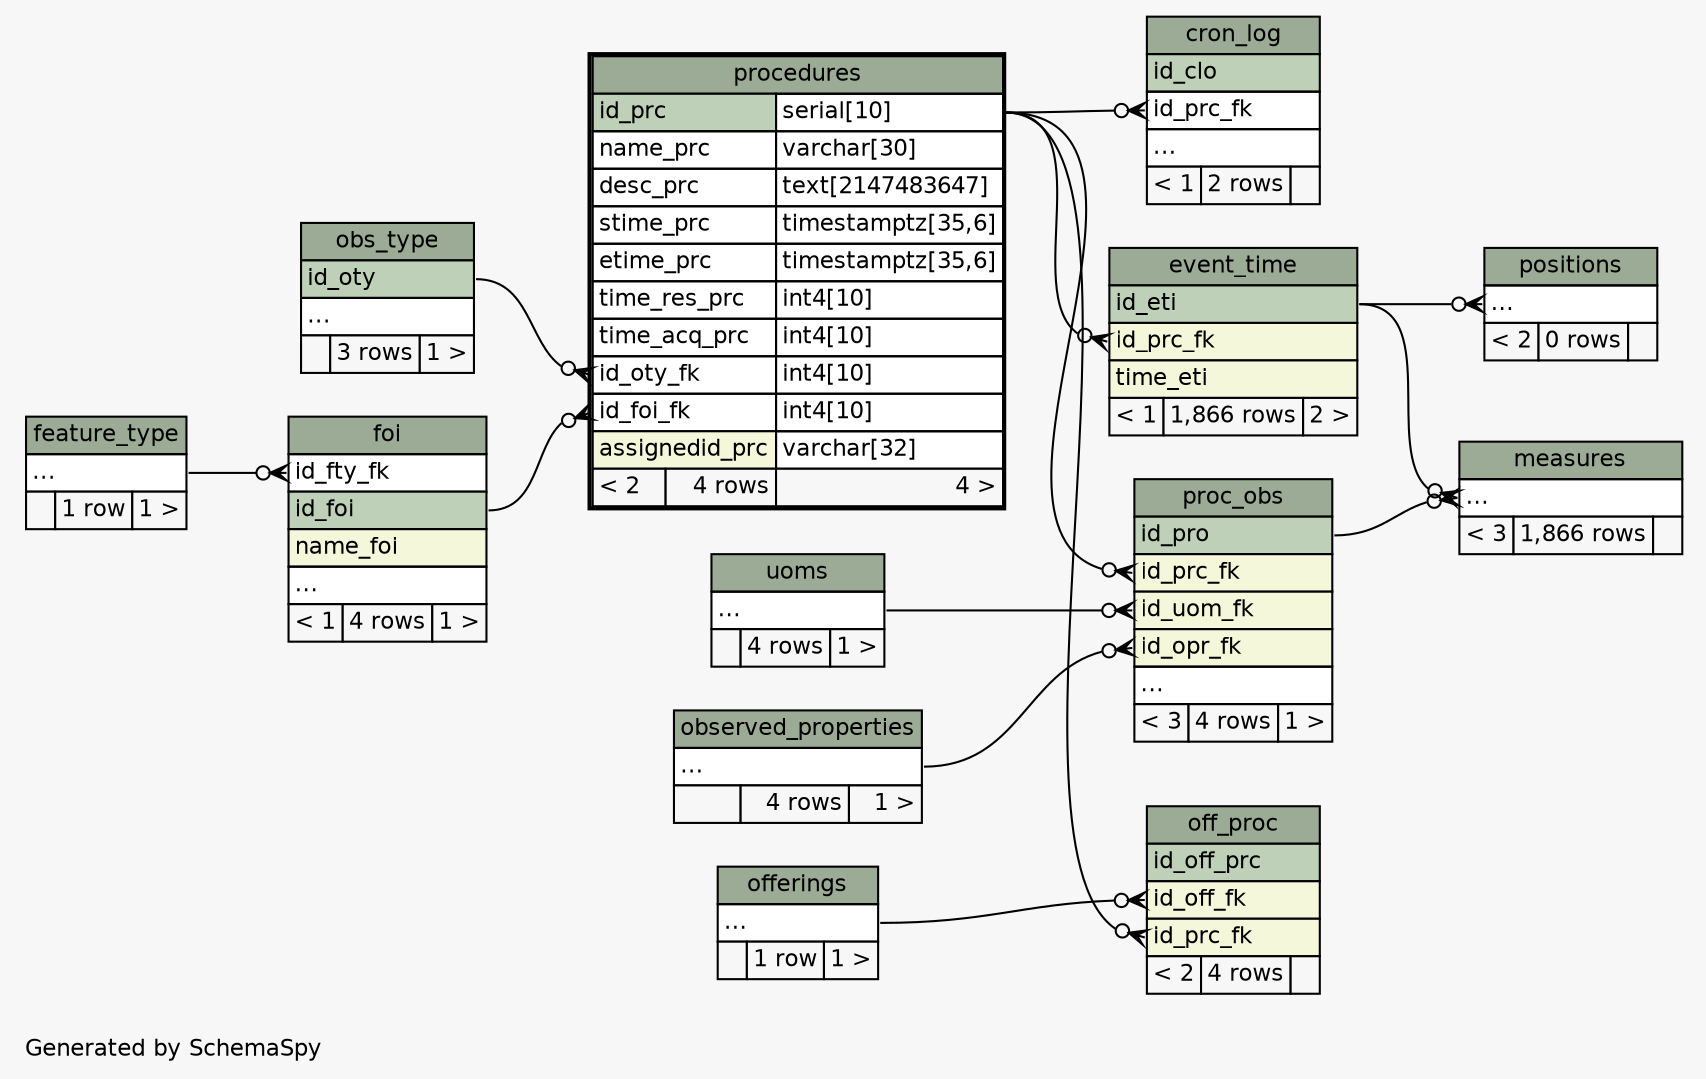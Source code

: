 // dot 2.36.0 on Linux 3.16.7-031607-generic
// SchemaSpy rev Unknown
digraph "twoDegreesRelationshipsDiagram" {
  graph [
    rankdir="RL"
    bgcolor="#f7f7f7"
    label="\nGenerated by SchemaSpy"
    labeljust="l"
    nodesep="0.18"
    ranksep="0.46"
    fontname="Helvetica"
    fontsize="11"
  ];
  node [
    fontname="Helvetica"
    fontsize="11"
    shape="plaintext"
  ];
  edge [
    arrowsize="0.8"
  ];
  "cron_log":"id_prc_fk":w -> "procedures":"id_prc.type":e [arrowhead=none dir=back arrowtail=crowodot];
  "event_time":"id_prc_fk":w -> "procedures":"id_prc.type":e [arrowhead=none dir=back arrowtail=crowodot];
  "foi":"id_fty_fk":w -> "feature_type":"elipses":e [arrowhead=none dir=back arrowtail=crowodot];
  "measures":"elipses":w -> "event_time":"id_eti":e [arrowhead=none dir=back arrowtail=crowodot];
  "measures":"elipses":w -> "proc_obs":"id_pro":e [arrowhead=none dir=back arrowtail=crowodot];
  "off_proc":"id_off_fk":w -> "offerings":"elipses":e [arrowhead=none dir=back arrowtail=crowodot];
  "off_proc":"id_prc_fk":w -> "procedures":"id_prc.type":e [arrowhead=none dir=back arrowtail=crowodot];
  "positions":"elipses":w -> "event_time":"id_eti":e [arrowhead=none dir=back arrowtail=crowodot];
  "proc_obs":"id_opr_fk":w -> "observed_properties":"elipses":e [arrowhead=none dir=back arrowtail=crowodot];
  "proc_obs":"id_prc_fk":w -> "procedures":"id_prc.type":e [arrowhead=none dir=back arrowtail=crowodot];
  "proc_obs":"id_uom_fk":w -> "uoms":"elipses":e [arrowhead=none dir=back arrowtail=crowodot];
  "procedures":"id_foi_fk":w -> "foi":"id_foi":e [arrowhead=none dir=back arrowtail=crowodot];
  "procedures":"id_oty_fk":w -> "obs_type":"id_oty":e [arrowhead=none dir=back arrowtail=crowodot];
  "cron_log" [
    label=<
    <TABLE BORDER="0" CELLBORDER="1" CELLSPACING="0" BGCOLOR="#ffffff">
      <TR><TD COLSPAN="3" BGCOLOR="#9bab96" ALIGN="CENTER">cron_log</TD></TR>
      <TR><TD PORT="id_clo" COLSPAN="3" BGCOLOR="#bed1b8" ALIGN="LEFT">id_clo</TD></TR>
      <TR><TD PORT="id_prc_fk" COLSPAN="3" ALIGN="LEFT">id_prc_fk</TD></TR>
      <TR><TD PORT="elipses" COLSPAN="3" ALIGN="LEFT">...</TD></TR>
      <TR><TD ALIGN="LEFT" BGCOLOR="#f7f7f7">&lt; 1</TD><TD ALIGN="RIGHT" BGCOLOR="#f7f7f7">2 rows</TD><TD ALIGN="RIGHT" BGCOLOR="#f7f7f7">  </TD></TR>
    </TABLE>>
    URL="cron_log.html"
    tooltip="cron_log"
  ];
  "event_time" [
    label=<
    <TABLE BORDER="0" CELLBORDER="1" CELLSPACING="0" BGCOLOR="#ffffff">
      <TR><TD COLSPAN="3" BGCOLOR="#9bab96" ALIGN="CENTER">event_time</TD></TR>
      <TR><TD PORT="id_eti" COLSPAN="3" BGCOLOR="#bed1b8" ALIGN="LEFT">id_eti</TD></TR>
      <TR><TD PORT="id_prc_fk" COLSPAN="3" BGCOLOR="#f4f7da" ALIGN="LEFT">id_prc_fk</TD></TR>
      <TR><TD PORT="time_eti" COLSPAN="3" BGCOLOR="#f4f7da" ALIGN="LEFT">time_eti</TD></TR>
      <TR><TD ALIGN="LEFT" BGCOLOR="#f7f7f7">&lt; 1</TD><TD ALIGN="RIGHT" BGCOLOR="#f7f7f7">1,866 rows</TD><TD ALIGN="RIGHT" BGCOLOR="#f7f7f7">2 &gt;</TD></TR>
    </TABLE>>
    URL="event_time.html"
    tooltip="event_time"
  ];
  "feature_type" [
    label=<
    <TABLE BORDER="0" CELLBORDER="1" CELLSPACING="0" BGCOLOR="#ffffff">
      <TR><TD COLSPAN="3" BGCOLOR="#9bab96" ALIGN="CENTER">feature_type</TD></TR>
      <TR><TD PORT="elipses" COLSPAN="3" ALIGN="LEFT">...</TD></TR>
      <TR><TD ALIGN="LEFT" BGCOLOR="#f7f7f7">  </TD><TD ALIGN="RIGHT" BGCOLOR="#f7f7f7">1 row</TD><TD ALIGN="RIGHT" BGCOLOR="#f7f7f7">1 &gt;</TD></TR>
    </TABLE>>
    URL="feature_type.html"
    tooltip="feature_type"
  ];
  "foi" [
    label=<
    <TABLE BORDER="0" CELLBORDER="1" CELLSPACING="0" BGCOLOR="#ffffff">
      <TR><TD COLSPAN="3" BGCOLOR="#9bab96" ALIGN="CENTER">foi</TD></TR>
      <TR><TD PORT="id_fty_fk" COLSPAN="3" ALIGN="LEFT">id_fty_fk</TD></TR>
      <TR><TD PORT="id_foi" COLSPAN="3" BGCOLOR="#bed1b8" ALIGN="LEFT">id_foi</TD></TR>
      <TR><TD PORT="name_foi" COLSPAN="3" BGCOLOR="#f4f7da" ALIGN="LEFT">name_foi</TD></TR>
      <TR><TD PORT="elipses" COLSPAN="3" ALIGN="LEFT">...</TD></TR>
      <TR><TD ALIGN="LEFT" BGCOLOR="#f7f7f7">&lt; 1</TD><TD ALIGN="RIGHT" BGCOLOR="#f7f7f7">4 rows</TD><TD ALIGN="RIGHT" BGCOLOR="#f7f7f7">1 &gt;</TD></TR>
    </TABLE>>
    URL="foi.html"
    tooltip="foi"
  ];
  "measures" [
    label=<
    <TABLE BORDER="0" CELLBORDER="1" CELLSPACING="0" BGCOLOR="#ffffff">
      <TR><TD COLSPAN="3" BGCOLOR="#9bab96" ALIGN="CENTER">measures</TD></TR>
      <TR><TD PORT="elipses" COLSPAN="3" ALIGN="LEFT">...</TD></TR>
      <TR><TD ALIGN="LEFT" BGCOLOR="#f7f7f7">&lt; 3</TD><TD ALIGN="RIGHT" BGCOLOR="#f7f7f7">1,866 rows</TD><TD ALIGN="RIGHT" BGCOLOR="#f7f7f7">  </TD></TR>
    </TABLE>>
    URL="measures.html"
    tooltip="measures"
  ];
  "obs_type" [
    label=<
    <TABLE BORDER="0" CELLBORDER="1" CELLSPACING="0" BGCOLOR="#ffffff">
      <TR><TD COLSPAN="3" BGCOLOR="#9bab96" ALIGN="CENTER">obs_type</TD></TR>
      <TR><TD PORT="id_oty" COLSPAN="3" BGCOLOR="#bed1b8" ALIGN="LEFT">id_oty</TD></TR>
      <TR><TD PORT="elipses" COLSPAN="3" ALIGN="LEFT">...</TD></TR>
      <TR><TD ALIGN="LEFT" BGCOLOR="#f7f7f7">  </TD><TD ALIGN="RIGHT" BGCOLOR="#f7f7f7">3 rows</TD><TD ALIGN="RIGHT" BGCOLOR="#f7f7f7">1 &gt;</TD></TR>
    </TABLE>>
    URL="obs_type.html"
    tooltip="obs_type"
  ];
  "observed_properties" [
    label=<
    <TABLE BORDER="0" CELLBORDER="1" CELLSPACING="0" BGCOLOR="#ffffff">
      <TR><TD COLSPAN="3" BGCOLOR="#9bab96" ALIGN="CENTER">observed_properties</TD></TR>
      <TR><TD PORT="elipses" COLSPAN="3" ALIGN="LEFT">...</TD></TR>
      <TR><TD ALIGN="LEFT" BGCOLOR="#f7f7f7">  </TD><TD ALIGN="RIGHT" BGCOLOR="#f7f7f7">4 rows</TD><TD ALIGN="RIGHT" BGCOLOR="#f7f7f7">1 &gt;</TD></TR>
    </TABLE>>
    URL="observed_properties.html"
    tooltip="observed_properties"
  ];
  "off_proc" [
    label=<
    <TABLE BORDER="0" CELLBORDER="1" CELLSPACING="0" BGCOLOR="#ffffff">
      <TR><TD COLSPAN="3" BGCOLOR="#9bab96" ALIGN="CENTER">off_proc</TD></TR>
      <TR><TD PORT="id_off_prc" COLSPAN="3" BGCOLOR="#bed1b8" ALIGN="LEFT">id_off_prc</TD></TR>
      <TR><TD PORT="id_off_fk" COLSPAN="3" BGCOLOR="#f4f7da" ALIGN="LEFT">id_off_fk</TD></TR>
      <TR><TD PORT="id_prc_fk" COLSPAN="3" BGCOLOR="#f4f7da" ALIGN="LEFT">id_prc_fk</TD></TR>
      <TR><TD ALIGN="LEFT" BGCOLOR="#f7f7f7">&lt; 2</TD><TD ALIGN="RIGHT" BGCOLOR="#f7f7f7">4 rows</TD><TD ALIGN="RIGHT" BGCOLOR="#f7f7f7">  </TD></TR>
    </TABLE>>
    URL="off_proc.html"
    tooltip="off_proc"
  ];
  "offerings" [
    label=<
    <TABLE BORDER="0" CELLBORDER="1" CELLSPACING="0" BGCOLOR="#ffffff">
      <TR><TD COLSPAN="3" BGCOLOR="#9bab96" ALIGN="CENTER">offerings</TD></TR>
      <TR><TD PORT="elipses" COLSPAN="3" ALIGN="LEFT">...</TD></TR>
      <TR><TD ALIGN="LEFT" BGCOLOR="#f7f7f7">  </TD><TD ALIGN="RIGHT" BGCOLOR="#f7f7f7">1 row</TD><TD ALIGN="RIGHT" BGCOLOR="#f7f7f7">1 &gt;</TD></TR>
    </TABLE>>
    URL="offerings.html"
    tooltip="offerings"
  ];
  "positions" [
    label=<
    <TABLE BORDER="0" CELLBORDER="1" CELLSPACING="0" BGCOLOR="#ffffff">
      <TR><TD COLSPAN="3" BGCOLOR="#9bab96" ALIGN="CENTER">positions</TD></TR>
      <TR><TD PORT="elipses" COLSPAN="3" ALIGN="LEFT">...</TD></TR>
      <TR><TD ALIGN="LEFT" BGCOLOR="#f7f7f7">&lt; 2</TD><TD ALIGN="RIGHT" BGCOLOR="#f7f7f7">0 rows</TD><TD ALIGN="RIGHT" BGCOLOR="#f7f7f7">  </TD></TR>
    </TABLE>>
    URL="positions.html"
    tooltip="positions"
  ];
  "proc_obs" [
    label=<
    <TABLE BORDER="0" CELLBORDER="1" CELLSPACING="0" BGCOLOR="#ffffff">
      <TR><TD COLSPAN="3" BGCOLOR="#9bab96" ALIGN="CENTER">proc_obs</TD></TR>
      <TR><TD PORT="id_pro" COLSPAN="3" BGCOLOR="#bed1b8" ALIGN="LEFT">id_pro</TD></TR>
      <TR><TD PORT="id_prc_fk" COLSPAN="3" BGCOLOR="#f4f7da" ALIGN="LEFT">id_prc_fk</TD></TR>
      <TR><TD PORT="id_uom_fk" COLSPAN="3" BGCOLOR="#f4f7da" ALIGN="LEFT">id_uom_fk</TD></TR>
      <TR><TD PORT="id_opr_fk" COLSPAN="3" BGCOLOR="#f4f7da" ALIGN="LEFT">id_opr_fk</TD></TR>
      <TR><TD PORT="elipses" COLSPAN="3" ALIGN="LEFT">...</TD></TR>
      <TR><TD ALIGN="LEFT" BGCOLOR="#f7f7f7">&lt; 3</TD><TD ALIGN="RIGHT" BGCOLOR="#f7f7f7">4 rows</TD><TD ALIGN="RIGHT" BGCOLOR="#f7f7f7">1 &gt;</TD></TR>
    </TABLE>>
    URL="proc_obs.html"
    tooltip="proc_obs"
  ];
  "procedures" [
    label=<
    <TABLE BORDER="2" CELLBORDER="1" CELLSPACING="0" BGCOLOR="#ffffff">
      <TR><TD COLSPAN="3" BGCOLOR="#9bab96" ALIGN="CENTER">procedures</TD></TR>
      <TR><TD PORT="id_prc" COLSPAN="2" BGCOLOR="#bed1b8" ALIGN="LEFT">id_prc</TD><TD PORT="id_prc.type" ALIGN="LEFT">serial[10]</TD></TR>
      <TR><TD PORT="name_prc" COLSPAN="2" ALIGN="LEFT">name_prc</TD><TD PORT="name_prc.type" ALIGN="LEFT">varchar[30]</TD></TR>
      <TR><TD PORT="desc_prc" COLSPAN="2" ALIGN="LEFT">desc_prc</TD><TD PORT="desc_prc.type" ALIGN="LEFT">text[2147483647]</TD></TR>
      <TR><TD PORT="stime_prc" COLSPAN="2" ALIGN="LEFT">stime_prc</TD><TD PORT="stime_prc.type" ALIGN="LEFT">timestamptz[35,6]</TD></TR>
      <TR><TD PORT="etime_prc" COLSPAN="2" ALIGN="LEFT">etime_prc</TD><TD PORT="etime_prc.type" ALIGN="LEFT">timestamptz[35,6]</TD></TR>
      <TR><TD PORT="time_res_prc" COLSPAN="2" ALIGN="LEFT">time_res_prc</TD><TD PORT="time_res_prc.type" ALIGN="LEFT">int4[10]</TD></TR>
      <TR><TD PORT="time_acq_prc" COLSPAN="2" ALIGN="LEFT">time_acq_prc</TD><TD PORT="time_acq_prc.type" ALIGN="LEFT">int4[10]</TD></TR>
      <TR><TD PORT="id_oty_fk" COLSPAN="2" ALIGN="LEFT">id_oty_fk</TD><TD PORT="id_oty_fk.type" ALIGN="LEFT">int4[10]</TD></TR>
      <TR><TD PORT="id_foi_fk" COLSPAN="2" ALIGN="LEFT">id_foi_fk</TD><TD PORT="id_foi_fk.type" ALIGN="LEFT">int4[10]</TD></TR>
      <TR><TD PORT="assignedid_prc" COLSPAN="2" BGCOLOR="#f4f7da" ALIGN="LEFT">assignedid_prc</TD><TD PORT="assignedid_prc.type" ALIGN="LEFT">varchar[32]</TD></TR>
      <TR><TD ALIGN="LEFT" BGCOLOR="#f7f7f7">&lt; 2</TD><TD ALIGN="RIGHT" BGCOLOR="#f7f7f7">4 rows</TD><TD ALIGN="RIGHT" BGCOLOR="#f7f7f7">4 &gt;</TD></TR>
    </TABLE>>
    URL="procedures.html"
    tooltip="procedures"
  ];
  "uoms" [
    label=<
    <TABLE BORDER="0" CELLBORDER="1" CELLSPACING="0" BGCOLOR="#ffffff">
      <TR><TD COLSPAN="3" BGCOLOR="#9bab96" ALIGN="CENTER">uoms</TD></TR>
      <TR><TD PORT="elipses" COLSPAN="3" ALIGN="LEFT">...</TD></TR>
      <TR><TD ALIGN="LEFT" BGCOLOR="#f7f7f7">  </TD><TD ALIGN="RIGHT" BGCOLOR="#f7f7f7">4 rows</TD><TD ALIGN="RIGHT" BGCOLOR="#f7f7f7">1 &gt;</TD></TR>
    </TABLE>>
    URL="uoms.html"
    tooltip="uoms"
  ];
}
